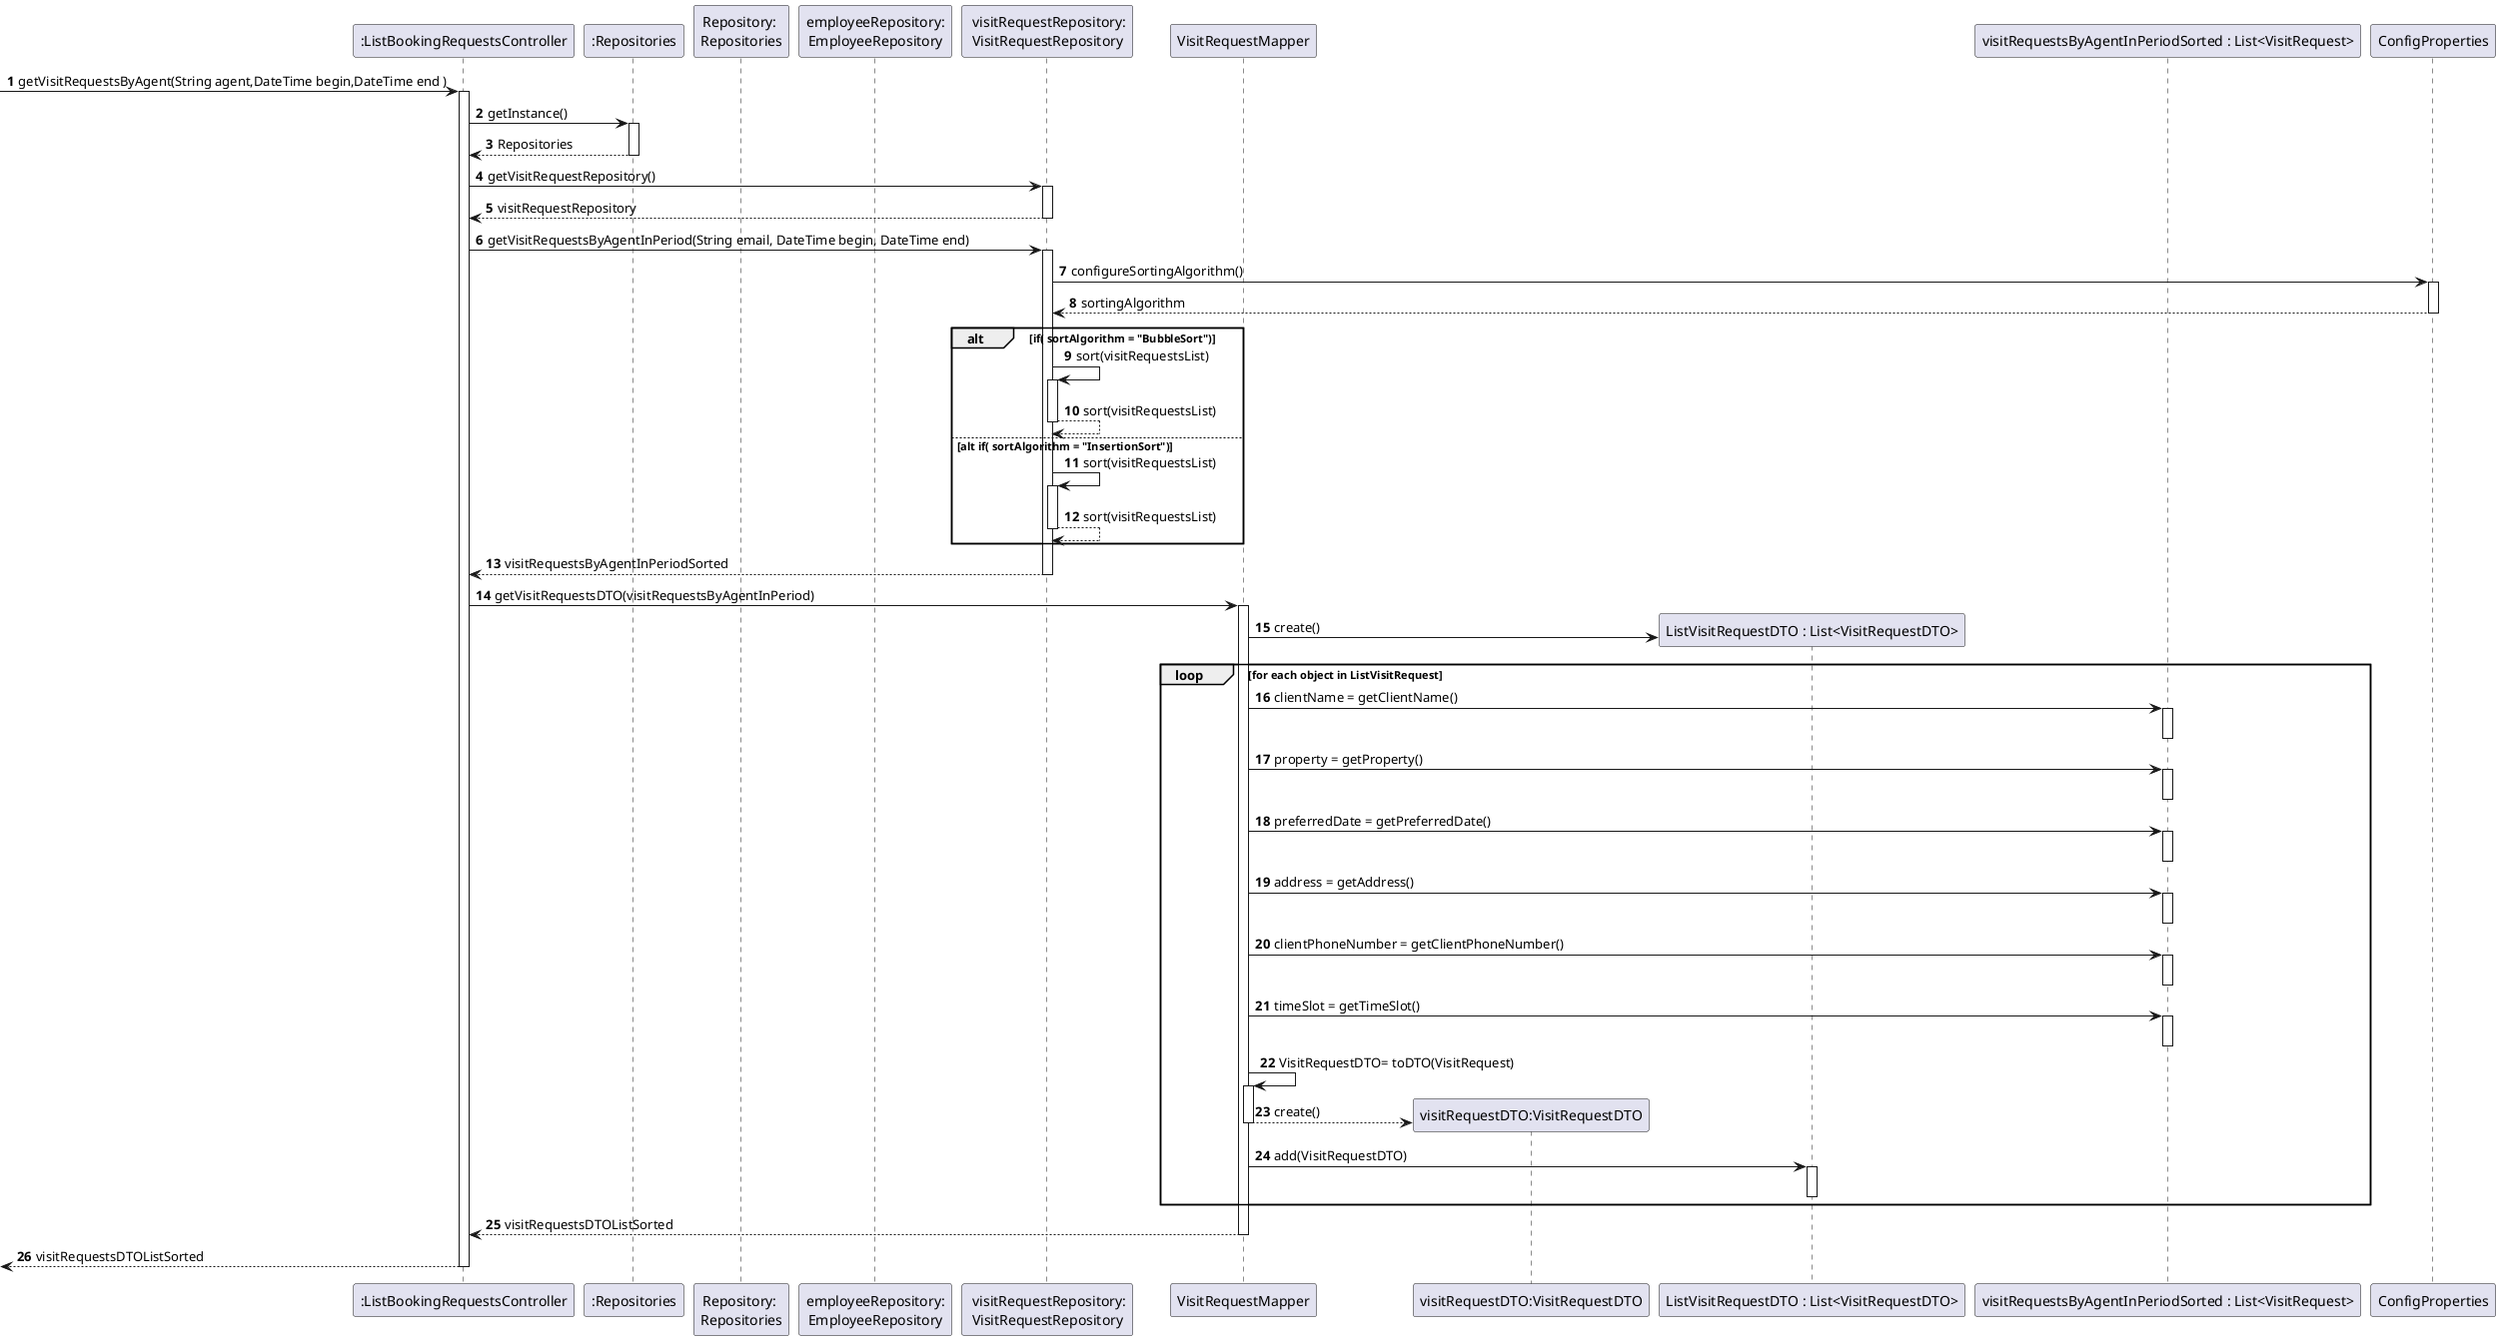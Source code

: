 @startuml
'https://plantuml.com/sequence-diagram





participant ":ListBookingRequestsController" as CTRL
participant ":Repositories" as MainRepository
participant "Repository: \nRepositories" as Repository

participant "employeeRepository:\nEmployeeRepository" as ER
participant " visitRequestRepository:\nVisitRequestRepository" as VRR




participant "VisitRequestMapper" as VRM
participant "visitRequestDTO:VisitRequestDTO" as VVRDTO
participant "ListVisitRequestDTO : List<VisitRequestDTO>" as VRDTO
participant "visitRequestsByAgentInPeriodSorted : List<VisitRequest>" as VR


autonumber


 -> CTRL: getVisitRequestsByAgent(String agent,DateTime begin,DateTime end )
       activate CTRL


      CTRL -> MainRepository : getInstance()
         activate MainRepository

         MainRepository -->CTRL : Repositories
         deactivate MainRepository

         CTRL -> VRR: getVisitRequestRepository()
         activate VRR

         VRR --> CTRL: visitRequestRepository
         deactivate VRR

         CTRL -> VRR : getVisitRequestsByAgentInPeriod(String email, DateTime begin, DateTime end)
         activate VRR
      VRR -> ConfigProperties: configureSortingAlgorithm()
         activate ConfigProperties

         ConfigProperties --> VRR: sortingAlgorithm

         deactivate ConfigProperties


         alt if( sortAlgorithm = "BubbleSort")


       VRR -> VRR: sort(visitRequestsList)
       activate VRR

        VRR --> VRR: sort(visitRequestsList)
              deactivate VRR


              else alt if( sortAlgorithm = "InsertionSort")

               VRR -> VRR: sort(visitRequestsList)
                     activate VRR

                      VRR --> VRR: sort(visitRequestsList)
                            deactivate VRR









         end group



         VRR --> CTRL: visitRequestsByAgentInPeriodSorted
         deactivate VRR

          CTRL -> VRM: getVisitRequestsDTO(visitRequestsByAgentInPeriod)
             activate VRM

        VRM -> VRDTO**: create()

      loop for each object in ListVisitRequest



    VRM-> VR: clientName = getClientName()
    activate VR
    deactivate VR

     VRM-> VR: property = getProperty()
     activate VR
     deactivate VR

     VRM-> VR: preferredDate = getPreferredDate()
     activate VR
     deactivate VR


     VRM-> VR: address = getAddress()
     activate VR
     deactivate VR




     VRM-> VR: clientPhoneNumber = getClientPhoneNumber()
     activate VR
     deactivate VR



     VRM-> VR: timeSlot = getTimeSlot()
      activate VR
     deactivate VR

      VRM-> VRM: VisitRequestDTO= toDTO(VisitRequest)
            activate VRM

            VRM --> VVRDTO**: create()
            deactivate VRM


            VRM -> VRDTO: add(VisitRequestDTO)
            activate VRDTO
            deactivate VRDTO



            end group


            VRM --> CTRL: visitRequestsDTOListSorted
            deactivate VRM

            <-- CTRL:visitRequestsDTOListSorted
            deactivate CTRL

@enduml